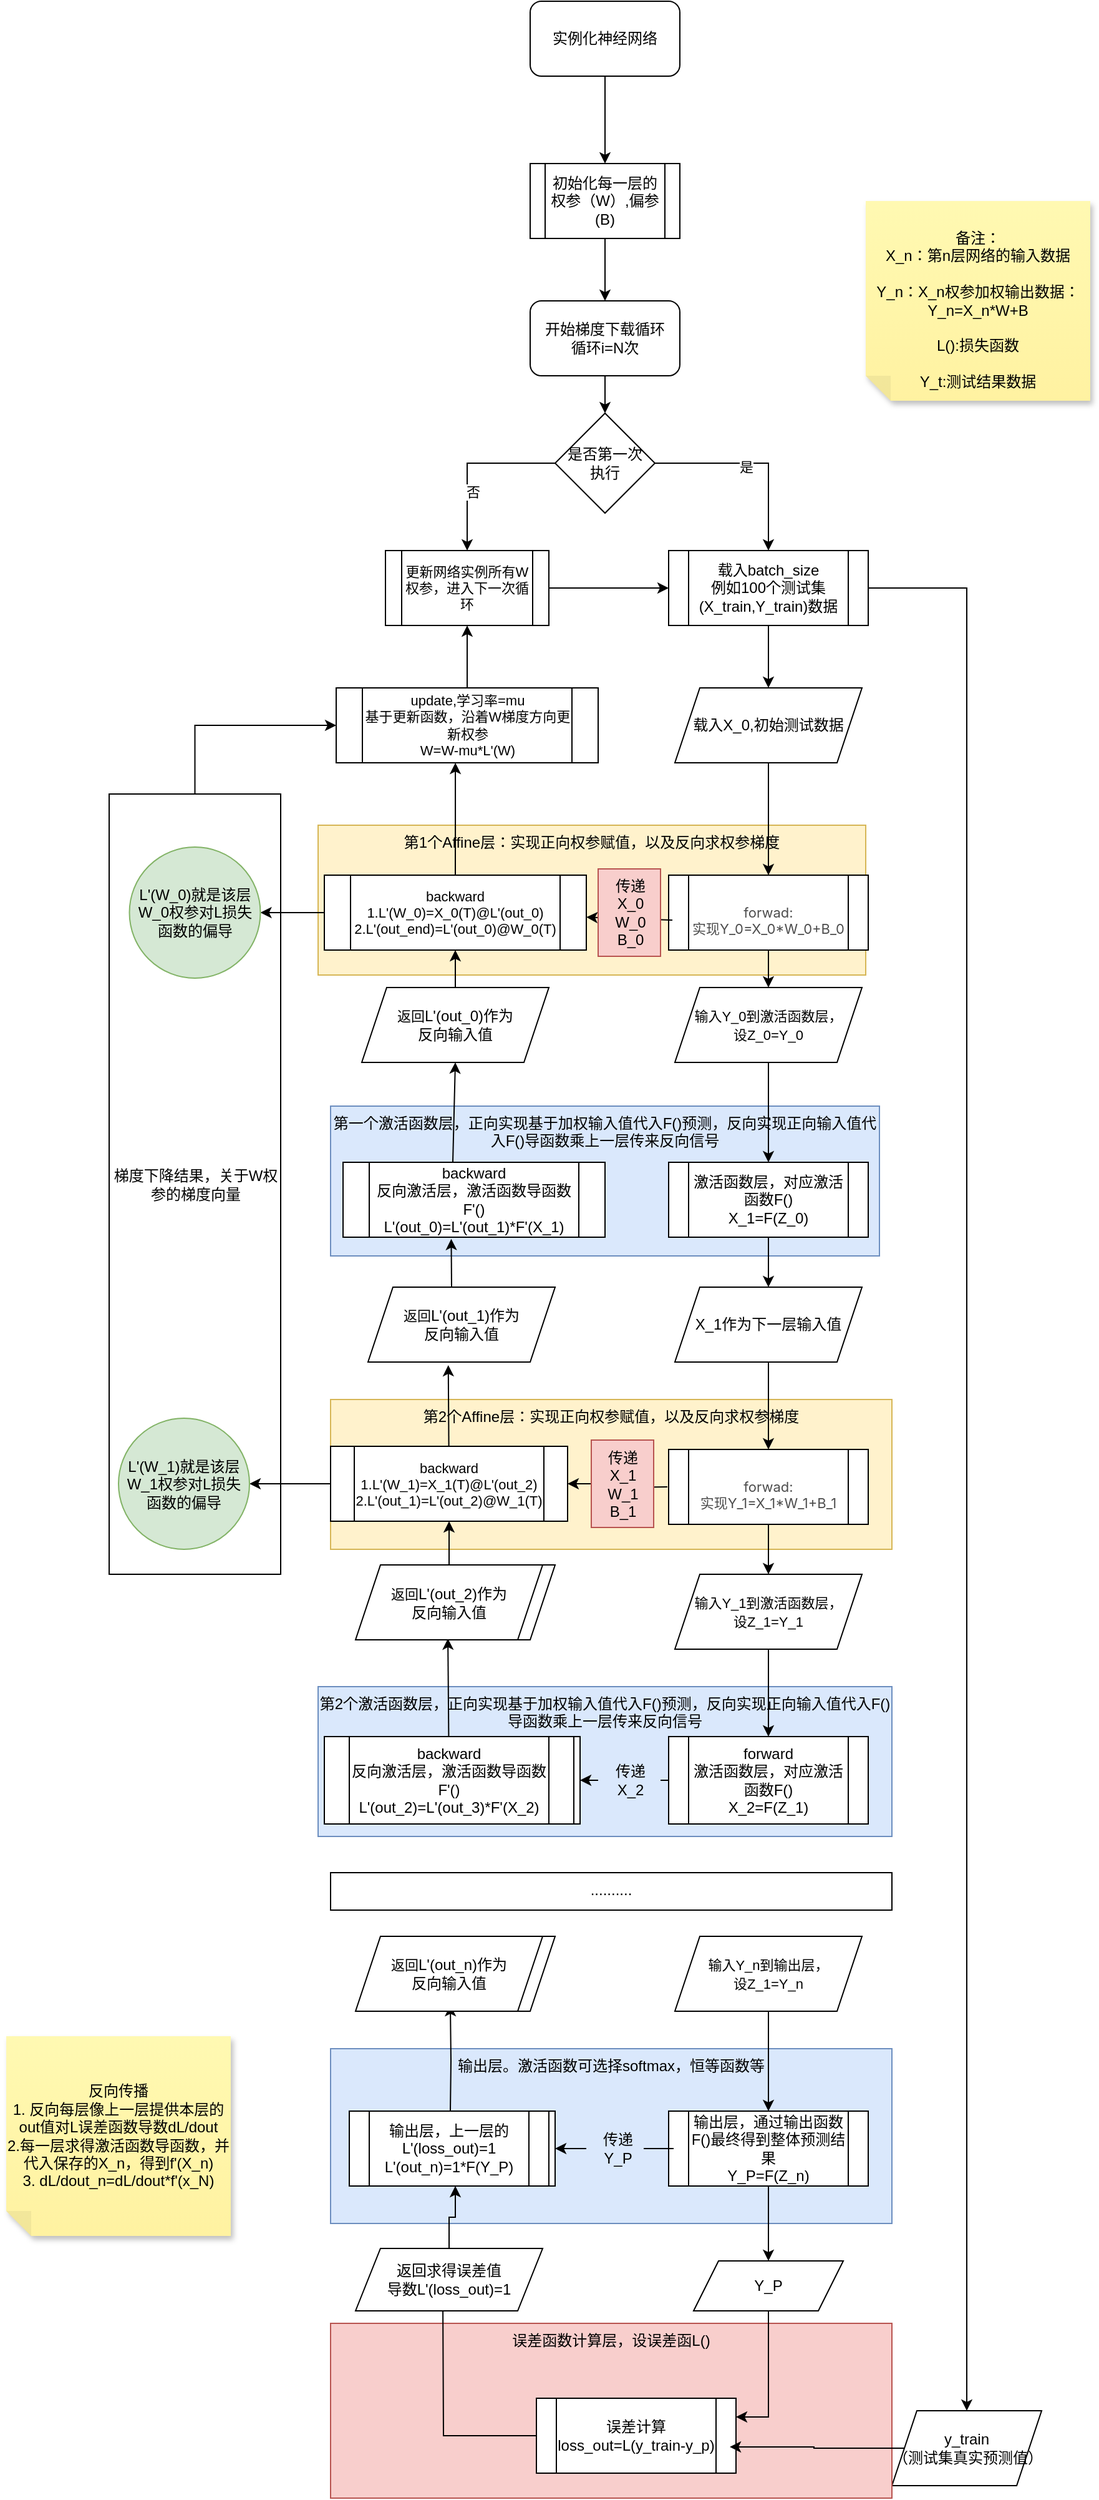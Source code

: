 <mxfile version="20.7.4" type="device"><diagram id="C5RBs43oDa-KdzZeNtuy" name="Page-1"><mxGraphModel dx="3248" dy="2134" grid="1" gridSize="10" guides="1" tooltips="1" connect="1" arrows="1" fold="1" page="1" pageScale="1" pageWidth="827" pageHeight="1169" math="0" shadow="0"><root><mxCell id="WIyWlLk6GJQsqaUBKTNV-0"/><mxCell id="WIyWlLk6GJQsqaUBKTNV-1" parent="WIyWlLk6GJQsqaUBKTNV-0"/><mxCell id="hIa9dAdDlLu55Ho5dlvz-57" style="edgeStyle=orthogonalEdgeStyle;rounded=0;orthogonalLoop=1;jettySize=auto;html=1;entryX=0;entryY=0.5;entryDx=0;entryDy=0;" edge="1" parent="WIyWlLk6GJQsqaUBKTNV-1" source="hIa9dAdDlLu55Ho5dlvz-54" target="hIa9dAdDlLu55Ho5dlvz-26"><mxGeometry relative="1" as="geometry"><Array as="points"><mxPoint x="71" y="250"/></Array></mxGeometry></mxCell><mxCell id="hIa9dAdDlLu55Ho5dlvz-54" value="梯度下降结果，关于W权参的梯度向量" style="rounded=0;whiteSpace=wrap;html=1;" vertex="1" parent="WIyWlLk6GJQsqaUBKTNV-1"><mxGeometry x="2.5" y="305" width="137.5" height="625" as="geometry"/></mxCell><mxCell id="RyURgr3Y3XsO1ozv0hEs-61" value="第一个激活函数层，正向实现基于加权输入值代入F()预测，反向实现正向输入值代入F()导函数乘上一层传来反向信号" style="whiteSpace=wrap;html=1;verticalAlign=top;movable=1;resizable=1;rotatable=1;deletable=1;editable=1;connectable=1;fillColor=#dae8fc;strokeColor=#6c8ebf;" parent="WIyWlLk6GJQsqaUBKTNV-1" vertex="1"><mxGeometry x="180" y="555" width="440" height="120" as="geometry"/></mxCell><mxCell id="RyURgr3Y3XsO1ozv0hEs-0" value="开始梯度下载循环&lt;br&gt;循环i=N次" style="rounded=1;whiteSpace=wrap;html=1;" parent="WIyWlLk6GJQsqaUBKTNV-1" vertex="1"><mxGeometry x="340" y="-90" width="120" height="60" as="geometry"/></mxCell><mxCell id="hIa9dAdDlLu55Ho5dlvz-30" style="edgeStyle=orthogonalEdgeStyle;rounded=0;orthogonalLoop=1;jettySize=auto;html=1;" edge="1" parent="WIyWlLk6GJQsqaUBKTNV-1" source="RyURgr3Y3XsO1ozv0hEs-2" target="RyURgr3Y3XsO1ozv0hEs-31"><mxGeometry relative="1" as="geometry"/></mxCell><mxCell id="hIa9dAdDlLu55Ho5dlvz-59" style="edgeStyle=orthogonalEdgeStyle;rounded=0;orthogonalLoop=1;jettySize=auto;html=1;entryX=0.5;entryY=0;entryDx=0;entryDy=0;" edge="1" parent="WIyWlLk6GJQsqaUBKTNV-1" source="RyURgr3Y3XsO1ozv0hEs-2" target="RyURgr3Y3XsO1ozv0hEs-77"><mxGeometry relative="1" as="geometry"/></mxCell><mxCell id="RyURgr3Y3XsO1ozv0hEs-2" value="载入batch_size&lt;br&gt;例如100个测试集(X_train,Y_train)数据" style="shape=process;whiteSpace=wrap;html=1;backgroundOutline=1;" parent="WIyWlLk6GJQsqaUBKTNV-1" vertex="1"><mxGeometry x="451" y="110" width="160" height="60" as="geometry"/></mxCell><mxCell id="RyURgr3Y3XsO1ozv0hEs-43" value="" style="edgeStyle=orthogonalEdgeStyle;rounded=0;orthogonalLoop=1;jettySize=auto;html=1;fontSize=11;" parent="WIyWlLk6GJQsqaUBKTNV-1" source="RyURgr3Y3XsO1ozv0hEs-6" target="RyURgr3Y3XsO1ozv0hEs-0" edge="1"><mxGeometry relative="1" as="geometry"/></mxCell><mxCell id="RyURgr3Y3XsO1ozv0hEs-6" value="初始化每一层的权参（W）,偏参(B)" style="shape=process;whiteSpace=wrap;html=1;backgroundOutline=1;" parent="WIyWlLk6GJQsqaUBKTNV-1" vertex="1"><mxGeometry x="340" y="-200" width="120" height="60" as="geometry"/></mxCell><mxCell id="RyURgr3Y3XsO1ozv0hEs-9" style="edgeStyle=orthogonalEdgeStyle;rounded=0;orthogonalLoop=1;jettySize=auto;html=1;exitX=0.5;exitY=1;exitDx=0;exitDy=0;" parent="WIyWlLk6GJQsqaUBKTNV-1" source="RyURgr3Y3XsO1ozv0hEs-7" target="RyURgr3Y3XsO1ozv0hEs-6" edge="1"><mxGeometry relative="1" as="geometry"/></mxCell><mxCell id="RyURgr3Y3XsO1ozv0hEs-7" value="实例化神经网络" style="rounded=1;whiteSpace=wrap;html=1;" parent="WIyWlLk6GJQsqaUBKTNV-1" vertex="1"><mxGeometry x="340" y="-330" width="120" height="60" as="geometry"/></mxCell><mxCell id="RyURgr3Y3XsO1ozv0hEs-85" style="edgeStyle=orthogonalEdgeStyle;rounded=0;orthogonalLoop=1;jettySize=auto;html=1;entryX=0.5;entryY=0;entryDx=0;entryDy=0;fontSize=11;" parent="WIyWlLk6GJQsqaUBKTNV-1" source="RyURgr3Y3XsO1ozv0hEs-30" target="RyURgr3Y3XsO1ozv0hEs-44" edge="1"><mxGeometry relative="1" as="geometry"/></mxCell><mxCell id="RyURgr3Y3XsO1ozv0hEs-30" value="激活函数层，对应激活函数F()&lt;br&gt;X_1=F(Z_0)" style="shape=process;whiteSpace=wrap;html=1;backgroundOutline=1;" parent="WIyWlLk6GJQsqaUBKTNV-1" vertex="1"><mxGeometry x="451" y="600" width="160" height="60" as="geometry"/></mxCell><mxCell id="RyURgr3Y3XsO1ozv0hEs-31" value="载入X_0,初始测试数据" style="shape=parallelogram;perimeter=parallelogramPerimeter;whiteSpace=wrap;html=1;fixedSize=1;" parent="WIyWlLk6GJQsqaUBKTNV-1" vertex="1"><mxGeometry x="456" y="220" width="150" height="60" as="geometry"/></mxCell><mxCell id="RyURgr3Y3XsO1ozv0hEs-32" value="&lt;br&gt;备注：&lt;br&gt;X_n：第n层网络的输入数据&lt;br&gt;&lt;br&gt;Y_n：X_n权参加权输出数据：Y_n=X_n*W+B&lt;br&gt;&lt;br&gt;L():损失函数&lt;br&gt;&lt;br&gt;Y_t:测试结果数据" style="shape=note;whiteSpace=wrap;html=1;backgroundOutline=1;fontColor=#000000;darkOpacity=0.05;fillColor=#FFF9B2;strokeColor=none;fillStyle=solid;direction=west;gradientDirection=north;gradientColor=#FFF2A1;shadow=1;size=20;pointerEvents=1;" parent="WIyWlLk6GJQsqaUBKTNV-1" vertex="1"><mxGeometry x="609" y="-170" width="180" height="160" as="geometry"/></mxCell><mxCell id="RyURgr3Y3XsO1ozv0hEs-34" value="第1个Affine层：实现正向权参赋值，以及反向求权参梯度" style="whiteSpace=wrap;html=1;verticalAlign=top;movable=1;resizable=1;rotatable=1;deletable=1;editable=1;connectable=1;fillColor=#fff2cc;strokeColor=#d6b656;" parent="WIyWlLk6GJQsqaUBKTNV-1" vertex="1"><mxGeometry x="170" y="330" width="439" height="120" as="geometry"/></mxCell><mxCell id="RyURgr3Y3XsO1ozv0hEs-44" value="X_1作为下一层输入值" style="shape=parallelogram;perimeter=parallelogramPerimeter;whiteSpace=wrap;html=1;fixedSize=1;" parent="WIyWlLk6GJQsqaUBKTNV-1" vertex="1"><mxGeometry x="456" y="700" width="150" height="60" as="geometry"/></mxCell><mxCell id="RyURgr3Y3XsO1ozv0hEs-86" style="edgeStyle=orthogonalEdgeStyle;rounded=0;orthogonalLoop=1;jettySize=auto;html=1;entryX=0.5;entryY=0;entryDx=0;entryDy=0;fontSize=11;" parent="WIyWlLk6GJQsqaUBKTNV-1" source="RyURgr3Y3XsO1ozv0hEs-49" target="RyURgr3Y3XsO1ozv0hEs-72" edge="1"><mxGeometry relative="1" as="geometry"/></mxCell><mxCell id="RyURgr3Y3XsO1ozv0hEs-49" value="&lt;br style=&quot;border-color: var(--border-color); color: rgb(77, 77, 77); font-family: -apple-system, &amp;quot;SF UI Text&amp;quot;, Arial, &amp;quot;PingFang SC&amp;quot;, &amp;quot;Hiragino Sans GB&amp;quot;, &amp;quot;Microsoft YaHei&amp;quot;, &amp;quot;WenQuanYi Micro Hei&amp;quot;, sans-serif; font-size: 11px; font-variant-ligatures: no-common-ligatures; text-align: start;&quot;&gt;&lt;span style=&quot;color: rgb(77, 77, 77); font-family: -apple-system, &amp;quot;SF UI Text&amp;quot;, Arial, &amp;quot;PingFang SC&amp;quot;, &amp;quot;Hiragino Sans GB&amp;quot;, &amp;quot;Microsoft YaHei&amp;quot;, &amp;quot;WenQuanYi Micro Hei&amp;quot;, sans-serif; font-size: 11px; font-variant-ligatures: no-common-ligatures; text-align: start; background-color: rgb(255, 255, 255);&quot;&gt;forwad:&lt;/span&gt;&lt;br style=&quot;border-color: var(--border-color); color: rgb(77, 77, 77); font-family: -apple-system, &amp;quot;SF UI Text&amp;quot;, Arial, &amp;quot;PingFang SC&amp;quot;, &amp;quot;Hiragino Sans GB&amp;quot;, &amp;quot;Microsoft YaHei&amp;quot;, &amp;quot;WenQuanYi Micro Hei&amp;quot;, sans-serif; font-size: 11px; font-variant-ligatures: no-common-ligatures; text-align: start;&quot;&gt;&lt;span style=&quot;color: rgb(77, 77, 77); font-family: -apple-system, &amp;quot;SF UI Text&amp;quot;, Arial, &amp;quot;PingFang SC&amp;quot;, &amp;quot;Hiragino Sans GB&amp;quot;, &amp;quot;Microsoft YaHei&amp;quot;, &amp;quot;WenQuanYi Micro Hei&amp;quot;, sans-serif; font-size: 11px; font-variant-ligatures: no-common-ligatures; text-align: start; background-color: rgb(255, 255, 255);&quot;&gt;实现Y_0=X_0*W_0+B_0&lt;/span&gt;" style="shape=process;whiteSpace=wrap;html=1;backgroundOutline=1;fontSize=11;movable=1;resizable=1;rotatable=1;deletable=1;editable=1;connectable=1;" parent="WIyWlLk6GJQsqaUBKTNV-1" vertex="1"><mxGeometry x="451" y="370" width="160" height="60" as="geometry"/></mxCell><mxCell id="hIa9dAdDlLu55Ho5dlvz-56" value="" style="edgeStyle=orthogonalEdgeStyle;rounded=0;orthogonalLoop=1;jettySize=auto;html=1;" edge="1" parent="WIyWlLk6GJQsqaUBKTNV-1" source="RyURgr3Y3XsO1ozv0hEs-50" target="hIa9dAdDlLu55Ho5dlvz-21"><mxGeometry relative="1" as="geometry"/></mxCell><mxCell id="RyURgr3Y3XsO1ozv0hEs-50" value="backward&lt;br style=&quot;border-color: var(--border-color);&quot;&gt;1.L'(W_0)=X_0(T)@L'(out_0)&lt;br style=&quot;border-color: var(--border-color);&quot;&gt;2.L'(out_end)=L'(out_0)@W_0(T)" style="shape=process;whiteSpace=wrap;html=1;backgroundOutline=1;fontSize=11;movable=1;resizable=1;rotatable=1;deletable=1;editable=1;connectable=1;" parent="WIyWlLk6GJQsqaUBKTNV-1" vertex="1"><mxGeometry x="175" y="370" width="210" height="60" as="geometry"/></mxCell><mxCell id="RyURgr3Y3XsO1ozv0hEs-53" value="第2个Affine层：实现正向权参赋值，以及反向求权参梯度" style="whiteSpace=wrap;html=1;verticalAlign=top;movable=1;resizable=1;rotatable=1;deletable=1;editable=1;connectable=1;fillColor=#fff2cc;strokeColor=#d6b656;" parent="WIyWlLk6GJQsqaUBKTNV-1" vertex="1"><mxGeometry x="180" y="790" width="450" height="120" as="geometry"/></mxCell><mxCell id="RyURgr3Y3XsO1ozv0hEs-88" style="edgeStyle=orthogonalEdgeStyle;rounded=0;orthogonalLoop=1;jettySize=auto;html=1;fontSize=11;" parent="WIyWlLk6GJQsqaUBKTNV-1" source="RyURgr3Y3XsO1ozv0hEs-54" target="RyURgr3Y3XsO1ozv0hEs-75" edge="1"><mxGeometry relative="1" as="geometry"/></mxCell><mxCell id="RyURgr3Y3XsO1ozv0hEs-54" value="&lt;br style=&quot;border-color: var(--border-color); color: rgb(77, 77, 77); font-family: -apple-system, &amp;quot;SF UI Text&amp;quot;, Arial, &amp;quot;PingFang SC&amp;quot;, &amp;quot;Hiragino Sans GB&amp;quot;, &amp;quot;Microsoft YaHei&amp;quot;, &amp;quot;WenQuanYi Micro Hei&amp;quot;, sans-serif; font-size: 11px; font-variant-ligatures: no-common-ligatures; text-align: start;&quot;&gt;&lt;span style=&quot;color: rgb(77, 77, 77); font-family: -apple-system, &amp;quot;SF UI Text&amp;quot;, Arial, &amp;quot;PingFang SC&amp;quot;, &amp;quot;Hiragino Sans GB&amp;quot;, &amp;quot;Microsoft YaHei&amp;quot;, &amp;quot;WenQuanYi Micro Hei&amp;quot;, sans-serif; font-size: 11px; font-variant-ligatures: no-common-ligatures; text-align: start; background-color: rgb(255, 255, 255);&quot;&gt;forwad:&lt;/span&gt;&lt;br style=&quot;border-color: var(--border-color); color: rgb(77, 77, 77); font-family: -apple-system, &amp;quot;SF UI Text&amp;quot;, Arial, &amp;quot;PingFang SC&amp;quot;, &amp;quot;Hiragino Sans GB&amp;quot;, &amp;quot;Microsoft YaHei&amp;quot;, &amp;quot;WenQuanYi Micro Hei&amp;quot;, sans-serif; font-size: 11px; font-variant-ligatures: no-common-ligatures; text-align: start;&quot;&gt;&lt;span style=&quot;color: rgb(77, 77, 77); font-family: -apple-system, &amp;quot;SF UI Text&amp;quot;, Arial, &amp;quot;PingFang SC&amp;quot;, &amp;quot;Hiragino Sans GB&amp;quot;, &amp;quot;Microsoft YaHei&amp;quot;, &amp;quot;WenQuanYi Micro Hei&amp;quot;, sans-serif; font-size: 11px; font-variant-ligatures: no-common-ligatures; text-align: start; background-color: rgb(255, 255, 255);&quot;&gt;实现Y_1=X_1*W_1+B_1&lt;/span&gt;" style="shape=process;whiteSpace=wrap;html=1;backgroundOutline=1;fontSize=11;movable=1;resizable=1;rotatable=1;deletable=1;editable=1;connectable=1;" parent="WIyWlLk6GJQsqaUBKTNV-1" vertex="1"><mxGeometry x="451" y="830" width="160" height="60" as="geometry"/></mxCell><mxCell id="hIa9dAdDlLu55Ho5dlvz-20" style="edgeStyle=orthogonalEdgeStyle;rounded=0;orthogonalLoop=1;jettySize=auto;html=1;" edge="1" parent="WIyWlLk6GJQsqaUBKTNV-1" source="RyURgr3Y3XsO1ozv0hEs-55" target="hIa9dAdDlLu55Ho5dlvz-19"><mxGeometry relative="1" as="geometry"/></mxCell><mxCell id="RyURgr3Y3XsO1ozv0hEs-55" value="backward&lt;br&gt;1.L'(W_1)=X_1(T)@L'(out_2)&lt;br&gt;2.L'(out_1)=L'(out_2)@W_1(T)" style="shape=process;whiteSpace=wrap;html=1;backgroundOutline=1;fontSize=11;movable=1;resizable=1;rotatable=1;deletable=1;editable=1;connectable=1;" parent="WIyWlLk6GJQsqaUBKTNV-1" vertex="1"><mxGeometry x="180" y="827.5" width="190" height="60" as="geometry"/></mxCell><mxCell id="RyURgr3Y3XsO1ozv0hEs-58" value="" style="endArrow=classic;html=1;rounded=0;fontSize=11;exitX=0.5;exitY=1;exitDx=0;exitDy=0;entryX=0.5;entryY=0;entryDx=0;entryDy=0;edgeStyle=orthogonalEdgeStyle;" parent="WIyWlLk6GJQsqaUBKTNV-1" source="RyURgr3Y3XsO1ozv0hEs-31" target="RyURgr3Y3XsO1ozv0hEs-49" edge="1"><mxGeometry width="50" height="50" relative="1" as="geometry"><mxPoint x="-120" y="390" as="sourcePoint"/><mxPoint x="-70" y="340" as="targetPoint"/></mxGeometry></mxCell><mxCell id="RyURgr3Y3XsO1ozv0hEs-56" style="edgeStyle=orthogonalEdgeStyle;rounded=0;orthogonalLoop=1;jettySize=auto;html=1;fontSize=11;" parent="WIyWlLk6GJQsqaUBKTNV-1" source="RyURgr3Y3XsO1ozv0hEs-44" target="RyURgr3Y3XsO1ozv0hEs-54" edge="1"><mxGeometry relative="1" as="geometry"/></mxCell><mxCell id="RyURgr3Y3XsO1ozv0hEs-62" value="backward&lt;br style=&quot;border-color: var(--border-color);&quot;&gt;反向激活层，激活函数导函数F'()&lt;br style=&quot;border-color: var(--border-color);&quot;&gt;L'(out_0)=L'(out_1)*F'(X_1)" style="shape=process;whiteSpace=wrap;html=1;backgroundOutline=1;" parent="WIyWlLk6GJQsqaUBKTNV-1" vertex="1"><mxGeometry x="190" y="600" width="210" height="60" as="geometry"/></mxCell><mxCell id="RyURgr3Y3XsO1ozv0hEs-63" value=".........." style="whiteSpace=wrap;html=1;verticalAlign=top;movable=1;resizable=1;rotatable=1;deletable=1;editable=1;connectable=1;" parent="WIyWlLk6GJQsqaUBKTNV-1" vertex="1"><mxGeometry x="180" y="1169" width="450" height="30" as="geometry"/></mxCell><mxCell id="RyURgr3Y3XsO1ozv0hEs-64" value="激活函数层，对应激活函数F()&lt;br&gt;X_2=F(Z_1)" style="shape=process;whiteSpace=wrap;html=1;backgroundOutline=1;" parent="WIyWlLk6GJQsqaUBKTNV-1" vertex="1"><mxGeometry x="451" y="1050" width="160" height="60" as="geometry"/></mxCell><mxCell id="RyURgr3Y3XsO1ozv0hEs-65" value="&amp;nbsp;" style="shape=process;whiteSpace=wrap;html=1;backgroundOutline=1;" parent="WIyWlLk6GJQsqaUBKTNV-1" vertex="1"><mxGeometry x="251" y="1050" width="160" height="60" as="geometry"/></mxCell><mxCell id="RyURgr3Y3XsO1ozv0hEs-67" value="第2个激活函数层，正向实现基于加权输入值代入F()预测，反向实现正向输入值代入F()导函数乘上一层传来反向信号" style="whiteSpace=wrap;html=1;verticalAlign=top;movable=1;resizable=1;rotatable=1;deletable=1;editable=1;connectable=1;fillColor=#dae8fc;strokeColor=#6c8ebf;" parent="WIyWlLk6GJQsqaUBKTNV-1" vertex="1"><mxGeometry x="170" y="1020" width="460" height="120" as="geometry"/></mxCell><mxCell id="RyURgr3Y3XsO1ozv0hEs-68" value="forward&lt;br&gt;激活函数层，对应激活函数F()&lt;br&gt;X_2=F(Z_1)" style="shape=process;whiteSpace=wrap;html=1;backgroundOutline=1;" parent="WIyWlLk6GJQsqaUBKTNV-1" vertex="1"><mxGeometry x="451" y="1060" width="160" height="70" as="geometry"/></mxCell><mxCell id="RyURgr3Y3XsO1ozv0hEs-69" value="输出层。激活函数可选择softmax，恒等函数等" style="whiteSpace=wrap;html=1;verticalAlign=top;movable=1;resizable=1;rotatable=1;deletable=1;editable=1;connectable=1;fillColor=#dae8fc;strokeColor=#6c8ebf;" parent="WIyWlLk6GJQsqaUBKTNV-1" vertex="1"><mxGeometry x="180" y="1310" width="450" height="140" as="geometry"/></mxCell><mxCell id="RyURgr3Y3XsO1ozv0hEs-93" style="edgeStyle=orthogonalEdgeStyle;rounded=0;orthogonalLoop=1;jettySize=auto;html=1;entryX=0.5;entryY=0;entryDx=0;entryDy=0;fontSize=11;" parent="WIyWlLk6GJQsqaUBKTNV-1" source="RyURgr3Y3XsO1ozv0hEs-71" target="RyURgr3Y3XsO1ozv0hEs-76" edge="1"><mxGeometry relative="1" as="geometry"/></mxCell><mxCell id="RyURgr3Y3XsO1ozv0hEs-71" value="&lt;span style=&quot;font-size: 11px;&quot;&gt;输入Y_n到输出层，&lt;br&gt;设Z_1=Y_n&lt;/span&gt;" style="shape=parallelogram;perimeter=parallelogramPerimeter;whiteSpace=wrap;html=1;fixedSize=1;" parent="WIyWlLk6GJQsqaUBKTNV-1" vertex="1"><mxGeometry x="456" y="1220" width="150" height="60" as="geometry"/></mxCell><mxCell id="RyURgr3Y3XsO1ozv0hEs-91" style="edgeStyle=orthogonalEdgeStyle;rounded=0;orthogonalLoop=1;jettySize=auto;html=1;entryX=0.5;entryY=0;entryDx=0;entryDy=0;fontSize=11;" parent="WIyWlLk6GJQsqaUBKTNV-1" source="RyURgr3Y3XsO1ozv0hEs-75" target="RyURgr3Y3XsO1ozv0hEs-68" edge="1"><mxGeometry relative="1" as="geometry"/></mxCell><mxCell id="RyURgr3Y3XsO1ozv0hEs-75" value="&lt;span style=&quot;font-size: 11px;&quot;&gt;输入Y_1到激活函数层，&lt;br&gt;设Z_1=Y_1&lt;/span&gt;" style="shape=parallelogram;perimeter=parallelogramPerimeter;whiteSpace=wrap;html=1;fixedSize=1;" parent="WIyWlLk6GJQsqaUBKTNV-1" vertex="1"><mxGeometry x="456" y="930" width="150" height="60" as="geometry"/></mxCell><mxCell id="RyURgr3Y3XsO1ozv0hEs-83" value="" style="edgeStyle=orthogonalEdgeStyle;rounded=0;orthogonalLoop=1;jettySize=auto;html=1;fontSize=11;" parent="WIyWlLk6GJQsqaUBKTNV-1" source="RyURgr3Y3XsO1ozv0hEs-76" target="RyURgr3Y3XsO1ozv0hEs-81" edge="1"><mxGeometry relative="1" as="geometry"/></mxCell><mxCell id="hIa9dAdDlLu55Ho5dlvz-4" style="edgeStyle=orthogonalEdgeStyle;rounded=0;orthogonalLoop=1;jettySize=auto;html=1;exitX=0;exitY=0.5;exitDx=0;exitDy=0;startArrow=none;" edge="1" parent="WIyWlLk6GJQsqaUBKTNV-1" source="hIa9dAdDlLu55Ho5dlvz-6" target="hIa9dAdDlLu55Ho5dlvz-1"><mxGeometry relative="1" as="geometry"/></mxCell><mxCell id="RyURgr3Y3XsO1ozv0hEs-76" value="输出层，通过输出函数F()最终得到整体预测结果&lt;br&gt;Y_P=F(Z_n)" style="shape=process;whiteSpace=wrap;html=1;backgroundOutline=1;" parent="WIyWlLk6GJQsqaUBKTNV-1" vertex="1"><mxGeometry x="451" y="1360" width="160" height="60" as="geometry"/></mxCell><mxCell id="RyURgr3Y3XsO1ozv0hEs-77" value="y_train&lt;br&gt;（测试集真实预测值）" style="shape=parallelogram;perimeter=parallelogramPerimeter;whiteSpace=wrap;html=1;fixedSize=1;" parent="WIyWlLk6GJQsqaUBKTNV-1" vertex="1"><mxGeometry x="630" y="1600" width="120" height="60" as="geometry"/></mxCell><mxCell id="RyURgr3Y3XsO1ozv0hEs-78" value="误差函数计算层，设误差函L()" style="whiteSpace=wrap;html=1;verticalAlign=top;movable=1;resizable=1;rotatable=1;deletable=1;editable=1;connectable=1;fillColor=#f8cecc;strokeColor=#b85450;" parent="WIyWlLk6GJQsqaUBKTNV-1" vertex="1"><mxGeometry x="180" y="1530" width="450" height="140" as="geometry"/></mxCell><mxCell id="hIa9dAdDlLu55Ho5dlvz-12" style="edgeStyle=orthogonalEdgeStyle;rounded=0;orthogonalLoop=1;jettySize=auto;html=1;exitX=0;exitY=0.5;exitDx=0;exitDy=0;" edge="1" parent="WIyWlLk6GJQsqaUBKTNV-1" source="RyURgr3Y3XsO1ozv0hEs-79"><mxGeometry relative="1" as="geometry"><mxPoint x="270" y="1510" as="targetPoint"/></mxGeometry></mxCell><mxCell id="RyURgr3Y3XsO1ozv0hEs-79" value="误差计算&lt;br&gt;loss_out=L(y_train-y_p)" style="shape=process;whiteSpace=wrap;html=1;backgroundOutline=1;" parent="WIyWlLk6GJQsqaUBKTNV-1" vertex="1"><mxGeometry x="345" y="1590" width="160" height="60" as="geometry"/></mxCell><mxCell id="RyURgr3Y3XsO1ozv0hEs-80" style="edgeStyle=orthogonalEdgeStyle;rounded=0;orthogonalLoop=1;jettySize=auto;html=1;entryX=0.969;entryY=0.65;entryDx=0;entryDy=0;entryPerimeter=0;fontSize=11;" parent="WIyWlLk6GJQsqaUBKTNV-1" source="RyURgr3Y3XsO1ozv0hEs-77" target="RyURgr3Y3XsO1ozv0hEs-79" edge="1"><mxGeometry relative="1" as="geometry"/></mxCell><mxCell id="RyURgr3Y3XsO1ozv0hEs-84" style="edgeStyle=orthogonalEdgeStyle;rounded=0;orthogonalLoop=1;jettySize=auto;html=1;entryX=1;entryY=0.25;entryDx=0;entryDy=0;fontSize=11;" parent="WIyWlLk6GJQsqaUBKTNV-1" source="RyURgr3Y3XsO1ozv0hEs-81" target="RyURgr3Y3XsO1ozv0hEs-79" edge="1"><mxGeometry relative="1" as="geometry"/></mxCell><mxCell id="RyURgr3Y3XsO1ozv0hEs-81" value="Y_P" style="shape=parallelogram;perimeter=parallelogramPerimeter;whiteSpace=wrap;html=1;fixedSize=1;" parent="WIyWlLk6GJQsqaUBKTNV-1" vertex="1"><mxGeometry x="471" y="1480" width="120" height="40" as="geometry"/></mxCell><mxCell id="RyURgr3Y3XsO1ozv0hEs-87" style="edgeStyle=orthogonalEdgeStyle;rounded=0;orthogonalLoop=1;jettySize=auto;html=1;fontSize=11;" parent="WIyWlLk6GJQsqaUBKTNV-1" source="RyURgr3Y3XsO1ozv0hEs-72" target="RyURgr3Y3XsO1ozv0hEs-30" edge="1"><mxGeometry relative="1" as="geometry"/></mxCell><mxCell id="RyURgr3Y3XsO1ozv0hEs-72" value="&lt;span style=&quot;font-size: 11px;&quot;&gt;输入Y_0到激活函数层，&lt;br&gt;设Z_0=Y_0&lt;/span&gt;" style="shape=parallelogram;perimeter=parallelogramPerimeter;whiteSpace=wrap;html=1;fixedSize=1;" parent="WIyWlLk6GJQsqaUBKTNV-1" vertex="1"><mxGeometry x="456" y="460" width="150" height="60" as="geometry"/></mxCell><mxCell id="RyURgr3Y3XsO1ozv0hEs-90" value="反向传播&lt;br&gt;1. 反向每层像上一层提供本层的out值对L误差函数导数dL/dout&lt;br&gt;2.每一层求得激活函数导函数，并代入保存的X_n，得到f'(X_n)&lt;br&gt;3. dL/dout_n=dL/dout*f'(x_N)" style="shape=note;whiteSpace=wrap;html=1;backgroundOutline=1;fontColor=#000000;darkOpacity=0.05;fillColor=#FFF9B2;strokeColor=none;fillStyle=solid;direction=west;gradientDirection=north;gradientColor=#FFF2A1;shadow=1;size=20;pointerEvents=1;" parent="WIyWlLk6GJQsqaUBKTNV-1" vertex="1"><mxGeometry x="-80" y="1300" width="180" height="160" as="geometry"/></mxCell><mxCell id="hIa9dAdDlLu55Ho5dlvz-13" value="" style="edgeStyle=orthogonalEdgeStyle;rounded=0;orthogonalLoop=1;jettySize=auto;html=1;" edge="1" parent="WIyWlLk6GJQsqaUBKTNV-1" source="hIa9dAdDlLu55Ho5dlvz-0" target="hIa9dAdDlLu55Ho5dlvz-1"><mxGeometry relative="1" as="geometry"/></mxCell><mxCell id="hIa9dAdDlLu55Ho5dlvz-0" value="返回求得误差值&lt;br&gt;导数L'(loss_out)=1" style="shape=parallelogram;perimeter=parallelogramPerimeter;whiteSpace=wrap;html=1;fixedSize=1;" vertex="1" parent="WIyWlLk6GJQsqaUBKTNV-1"><mxGeometry x="200" y="1470" width="150" height="50" as="geometry"/></mxCell><mxCell id="hIa9dAdDlLu55Ho5dlvz-1" value="输出层，上一层的&lt;br&gt;L'(loss_out)=1&lt;br&gt;L'(out_n)=1*F(Y_P)" style="shape=process;whiteSpace=wrap;html=1;backgroundOutline=1;" vertex="1" parent="WIyWlLk6GJQsqaUBKTNV-1"><mxGeometry x="200" y="1360" width="160" height="60" as="geometry"/></mxCell><mxCell id="hIa9dAdDlLu55Ho5dlvz-2" value="&lt;span style=&quot;font-size: 11px;&quot;&gt;返回&lt;/span&gt;L'(out_n)作为&lt;br&gt;反向输入值" style="shape=parallelogram;perimeter=parallelogramPerimeter;whiteSpace=wrap;html=1;fixedSize=1;" vertex="1" parent="WIyWlLk6GJQsqaUBKTNV-1"><mxGeometry x="210" y="1220" width="150" height="60" as="geometry"/></mxCell><mxCell id="hIa9dAdDlLu55Ho5dlvz-5" value="backward&lt;br&gt;反向激活层，激活函数导函数F'()&lt;br&gt;L'(out_2)=L'(out_3)*F'(X_2)" style="shape=process;whiteSpace=wrap;html=1;backgroundOutline=1;" vertex="1" parent="WIyWlLk6GJQsqaUBKTNV-1"><mxGeometry x="180" y="1060" width="200" height="70" as="geometry"/></mxCell><mxCell id="hIa9dAdDlLu55Ho5dlvz-6" value="传递&lt;br&gt;Y_P" style="text;html=1;align=center;verticalAlign=middle;resizable=0;points=[];autosize=1;strokeColor=none;fillColor=none;" vertex="1" parent="WIyWlLk6GJQsqaUBKTNV-1"><mxGeometry x="385" y="1370" width="50" height="40" as="geometry"/></mxCell><mxCell id="hIa9dAdDlLu55Ho5dlvz-7" value="" style="edgeStyle=orthogonalEdgeStyle;rounded=0;orthogonalLoop=1;jettySize=auto;html=1;exitX=0;exitY=0.5;exitDx=0;exitDy=0;endArrow=none;" edge="1" parent="WIyWlLk6GJQsqaUBKTNV-1" source="RyURgr3Y3XsO1ozv0hEs-76" target="hIa9dAdDlLu55Ho5dlvz-6"><mxGeometry relative="1" as="geometry"><mxPoint x="451" y="1390" as="sourcePoint"/><mxPoint x="360" y="1390" as="targetPoint"/></mxGeometry></mxCell><mxCell id="hIa9dAdDlLu55Ho5dlvz-9" value="" style="endArrow=classic;html=1;rounded=0;exitX=0;exitY=0.5;exitDx=0;exitDy=0;entryX=1;entryY=0.5;entryDx=0;entryDy=0;startArrow=none;" edge="1" parent="WIyWlLk6GJQsqaUBKTNV-1" source="hIa9dAdDlLu55Ho5dlvz-8" target="hIa9dAdDlLu55Ho5dlvz-5"><mxGeometry width="50" height="50" relative="1" as="geometry"><mxPoint x="190" y="1230" as="sourcePoint"/><mxPoint x="240" y="1180" as="targetPoint"/></mxGeometry></mxCell><mxCell id="hIa9dAdDlLu55Ho5dlvz-8" value="传递&lt;br&gt;X_2" style="text;html=1;align=center;verticalAlign=middle;resizable=0;points=[];autosize=1;strokeColor=none;fillColor=none;" vertex="1" parent="WIyWlLk6GJQsqaUBKTNV-1"><mxGeometry x="394.5" y="1075" width="50" height="40" as="geometry"/></mxCell><mxCell id="hIa9dAdDlLu55Ho5dlvz-10" value="" style="endArrow=none;html=1;rounded=0;exitX=0;exitY=0.5;exitDx=0;exitDy=0;entryX=1;entryY=0.5;entryDx=0;entryDy=0;" edge="1" parent="WIyWlLk6GJQsqaUBKTNV-1" source="RyURgr3Y3XsO1ozv0hEs-68" target="hIa9dAdDlLu55Ho5dlvz-8"><mxGeometry width="50" height="50" relative="1" as="geometry"><mxPoint x="451" y="1100" as="sourcePoint"/><mxPoint x="355" y="1100" as="targetPoint"/></mxGeometry></mxCell><mxCell id="hIa9dAdDlLu55Ho5dlvz-11" value="&lt;span style=&quot;font-size: 11px;&quot;&gt;返回&lt;/span&gt;L'(out_2)作为&lt;br&gt;反向输入值" style="shape=parallelogram;perimeter=parallelogramPerimeter;whiteSpace=wrap;html=1;fixedSize=1;" vertex="1" parent="WIyWlLk6GJQsqaUBKTNV-1"><mxGeometry x="210" y="922.5" width="150" height="60" as="geometry"/></mxCell><mxCell id="hIa9dAdDlLu55Ho5dlvz-17" style="edgeStyle=orthogonalEdgeStyle;rounded=0;orthogonalLoop=1;jettySize=auto;html=1;entryX=1;entryY=0.5;entryDx=0;entryDy=0;" edge="1" parent="WIyWlLk6GJQsqaUBKTNV-1" target="RyURgr3Y3XsO1ozv0hEs-55"><mxGeometry relative="1" as="geometry"><mxPoint x="450" y="860" as="sourcePoint"/><mxPoint x="940" y="930" as="targetPoint"/></mxGeometry></mxCell><mxCell id="hIa9dAdDlLu55Ho5dlvz-18" value="传递&lt;br&gt;X_1&lt;br&gt;W_1&lt;br&gt;B_1" style="text;html=1;align=center;verticalAlign=middle;resizable=0;points=[];autosize=1;strokeColor=#b85450;fillColor=#f8cecc;" vertex="1" parent="WIyWlLk6GJQsqaUBKTNV-1"><mxGeometry x="389" y="822.5" width="50" height="70" as="geometry"/></mxCell><mxCell id="hIa9dAdDlLu55Ho5dlvz-19" value="L'(W_1)就是该层W_1权参对L损失函数的偏导" style="ellipse;whiteSpace=wrap;html=1;aspect=fixed;fillColor=#d5e8d4;strokeColor=#82b366;" vertex="1" parent="WIyWlLk6GJQsqaUBKTNV-1"><mxGeometry x="10" y="805" width="105" height="105" as="geometry"/></mxCell><mxCell id="hIa9dAdDlLu55Ho5dlvz-21" value="L'(W_0)就是该层W_0权参对L损失函数的偏导" style="ellipse;whiteSpace=wrap;html=1;aspect=fixed;fillColor=#d5e8d4;strokeColor=#82b366;" vertex="1" parent="WIyWlLk6GJQsqaUBKTNV-1"><mxGeometry x="18.75" y="347.5" width="105" height="105" as="geometry"/></mxCell><mxCell id="hIa9dAdDlLu55Ho5dlvz-22" value="&lt;span style=&quot;font-size: 11px;&quot;&gt;返回&lt;/span&gt;L'(out_1)作为&lt;br&gt;反向输入值" style="shape=parallelogram;perimeter=parallelogramPerimeter;whiteSpace=wrap;html=1;fixedSize=1;" vertex="1" parent="WIyWlLk6GJQsqaUBKTNV-1"><mxGeometry x="210" y="700" width="150" height="60" as="geometry"/></mxCell><mxCell id="hIa9dAdDlLu55Ho5dlvz-23" value="&lt;span style=&quot;font-size: 11px;&quot;&gt;返回&lt;/span&gt;L'(out_0)作为&lt;br&gt;反向输入值" style="shape=parallelogram;perimeter=parallelogramPerimeter;whiteSpace=wrap;html=1;fixedSize=1;" vertex="1" parent="WIyWlLk6GJQsqaUBKTNV-1"><mxGeometry x="205" y="460" width="150" height="60" as="geometry"/></mxCell><mxCell id="hIa9dAdDlLu55Ho5dlvz-25" value="" style="endArrow=classic;html=1;rounded=0;exitX=1.19;exitY=0.586;exitDx=0;exitDy=0;exitPerimeter=0;" edge="1" parent="WIyWlLk6GJQsqaUBKTNV-1" source="hIa9dAdDlLu55Ho5dlvz-24" target="RyURgr3Y3XsO1ozv0hEs-50"><mxGeometry width="50" height="50" relative="1" as="geometry"><mxPoint x="190" y="530" as="sourcePoint"/><mxPoint x="240" y="480" as="targetPoint"/></mxGeometry></mxCell><mxCell id="hIa9dAdDlLu55Ho5dlvz-24" value="传递&lt;br&gt;X_0&lt;br&gt;W_0&lt;br&gt;B_0" style="text;html=1;align=center;verticalAlign=middle;resizable=0;points=[];autosize=1;strokeColor=#b85450;fillColor=#f8cecc;" vertex="1" parent="WIyWlLk6GJQsqaUBKTNV-1"><mxGeometry x="394.5" y="365" width="50" height="70" as="geometry"/></mxCell><mxCell id="hIa9dAdDlLu55Ho5dlvz-32" value="" style="edgeStyle=orthogonalEdgeStyle;rounded=0;orthogonalLoop=1;jettySize=auto;html=1;" edge="1" parent="WIyWlLk6GJQsqaUBKTNV-1" source="hIa9dAdDlLu55Ho5dlvz-26" target="hIa9dAdDlLu55Ho5dlvz-31"><mxGeometry relative="1" as="geometry"/></mxCell><mxCell id="hIa9dAdDlLu55Ho5dlvz-26" value="update,学习率=mu&lt;br&gt;基于更新函数，沿着W梯度方向更新权参&lt;br&gt;W=W-mu*L'(W)" style="shape=process;whiteSpace=wrap;html=1;backgroundOutline=1;fontSize=11;movable=1;resizable=1;rotatable=1;deletable=1;editable=1;connectable=1;" vertex="1" parent="WIyWlLk6GJQsqaUBKTNV-1"><mxGeometry x="184.5" y="220" width="210" height="60" as="geometry"/></mxCell><mxCell id="hIa9dAdDlLu55Ho5dlvz-28" style="edgeStyle=orthogonalEdgeStyle;rounded=0;orthogonalLoop=1;jettySize=auto;html=1;" edge="1" parent="WIyWlLk6GJQsqaUBKTNV-1" source="hIa9dAdDlLu55Ho5dlvz-27" target="RyURgr3Y3XsO1ozv0hEs-2"><mxGeometry relative="1" as="geometry"/></mxCell><mxCell id="hIa9dAdDlLu55Ho5dlvz-29" value="是" style="edgeLabel;html=1;align=center;verticalAlign=middle;resizable=0;points=[];" vertex="1" connectable="0" parent="hIa9dAdDlLu55Ho5dlvz-28"><mxGeometry x="-0.102" y="-3" relative="1" as="geometry"><mxPoint as="offset"/></mxGeometry></mxCell><mxCell id="hIa9dAdDlLu55Ho5dlvz-33" style="edgeStyle=orthogonalEdgeStyle;rounded=0;orthogonalLoop=1;jettySize=auto;html=1;entryX=0.5;entryY=0;entryDx=0;entryDy=0;" edge="1" parent="WIyWlLk6GJQsqaUBKTNV-1" source="hIa9dAdDlLu55Ho5dlvz-27" target="hIa9dAdDlLu55Ho5dlvz-31"><mxGeometry relative="1" as="geometry"/></mxCell><mxCell id="hIa9dAdDlLu55Ho5dlvz-35" value="否" style="edgeLabel;html=1;align=center;verticalAlign=middle;resizable=0;points=[];" vertex="1" connectable="0" parent="hIa9dAdDlLu55Ho5dlvz-33"><mxGeometry x="0.317" y="4" relative="1" as="geometry"><mxPoint y="1" as="offset"/></mxGeometry></mxCell><mxCell id="hIa9dAdDlLu55Ho5dlvz-27" value="是否第一次&lt;br&gt;执行" style="rhombus;whiteSpace=wrap;html=1;" vertex="1" parent="WIyWlLk6GJQsqaUBKTNV-1"><mxGeometry x="360" width="80" height="80" as="geometry"/></mxCell><mxCell id="hIa9dAdDlLu55Ho5dlvz-34" style="edgeStyle=orthogonalEdgeStyle;rounded=0;orthogonalLoop=1;jettySize=auto;html=1;entryX=0;entryY=0.5;entryDx=0;entryDy=0;" edge="1" parent="WIyWlLk6GJQsqaUBKTNV-1" source="hIa9dAdDlLu55Ho5dlvz-31" target="RyURgr3Y3XsO1ozv0hEs-2"><mxGeometry relative="1" as="geometry"/></mxCell><mxCell id="hIa9dAdDlLu55Ho5dlvz-31" value="更新网络实例所有W权参，进入下一次循环" style="shape=process;whiteSpace=wrap;html=1;backgroundOutline=1;fontSize=11;movable=1;resizable=1;rotatable=1;deletable=1;editable=1;connectable=1;" vertex="1" parent="WIyWlLk6GJQsqaUBKTNV-1"><mxGeometry x="224" y="110" width="131" height="60" as="geometry"/></mxCell><mxCell id="hIa9dAdDlLu55Ho5dlvz-37" value="" style="edgeStyle=orthogonalEdgeStyle;rounded=0;orthogonalLoop=1;jettySize=auto;html=1;entryX=0.44;entryY=0.917;entryDx=0;entryDy=0;entryPerimeter=0;" edge="1" parent="WIyWlLk6GJQsqaUBKTNV-1" target="hIa9dAdDlLu55Ho5dlvz-2"><mxGeometry relative="1" as="geometry"><mxPoint x="276" y="1360" as="sourcePoint"/><mxPoint x="300" y="1440" as="targetPoint"/></mxGeometry></mxCell><mxCell id="hIa9dAdDlLu55Ho5dlvz-39" value="" style="endArrow=classic;html=1;rounded=0;entryX=0.427;entryY=0.983;entryDx=0;entryDy=0;entryPerimeter=0;" edge="1" parent="WIyWlLk6GJQsqaUBKTNV-1" source="hIa9dAdDlLu55Ho5dlvz-44" target="hIa9dAdDlLu55Ho5dlvz-11"><mxGeometry width="50" height="50" relative="1" as="geometry"><mxPoint x="190" y="1330" as="sourcePoint"/><mxPoint x="240" y="1280" as="targetPoint"/></mxGeometry></mxCell><mxCell id="hIa9dAdDlLu55Ho5dlvz-41" value="" style="endArrow=classic;html=1;rounded=0;" edge="1" parent="WIyWlLk6GJQsqaUBKTNV-1" target="RyURgr3Y3XsO1ozv0hEs-55"><mxGeometry width="50" height="50" relative="1" as="geometry"><mxPoint x="275" y="930" as="sourcePoint"/><mxPoint x="240" y="1080" as="targetPoint"/></mxGeometry></mxCell><mxCell id="hIa9dAdDlLu55Ho5dlvz-42" value="backward&lt;br&gt;1.L'(W_1)=X_1(T)@L'(out_2)&lt;br&gt;2.L'(out_1)=L'(out_2)@W_1(T)" style="shape=process;whiteSpace=wrap;html=1;backgroundOutline=1;fontSize=11;movable=1;resizable=1;rotatable=1;deletable=1;editable=1;connectable=1;" vertex="1" parent="WIyWlLk6GJQsqaUBKTNV-1"><mxGeometry x="180" y="827.5" width="190" height="60" as="geometry"/></mxCell><mxCell id="hIa9dAdDlLu55Ho5dlvz-43" value="&lt;span style=&quot;font-size: 11px;&quot;&gt;返回&lt;/span&gt;L'(out_2)作为&lt;br&gt;反向输入值" style="shape=parallelogram;perimeter=parallelogramPerimeter;whiteSpace=wrap;html=1;fixedSize=1;" vertex="1" parent="WIyWlLk6GJQsqaUBKTNV-1"><mxGeometry x="200" y="922.5" width="150" height="60" as="geometry"/></mxCell><mxCell id="hIa9dAdDlLu55Ho5dlvz-44" value="backward&lt;br&gt;反向激活层，激活函数导函数F'()&lt;br&gt;L'(out_2)=L'(out_3)*F'(X_2)" style="shape=process;whiteSpace=wrap;html=1;backgroundOutline=1;" vertex="1" parent="WIyWlLk6GJQsqaUBKTNV-1"><mxGeometry x="175" y="1060" width="200" height="70" as="geometry"/></mxCell><mxCell id="hIa9dAdDlLu55Ho5dlvz-45" value="&lt;span style=&quot;font-size: 11px;&quot;&gt;返回&lt;/span&gt;L'(out_n)作为&lt;br&gt;反向输入值" style="shape=parallelogram;perimeter=parallelogramPerimeter;whiteSpace=wrap;html=1;fixedSize=1;" vertex="1" parent="WIyWlLk6GJQsqaUBKTNV-1"><mxGeometry x="200" y="1220" width="150" height="60" as="geometry"/></mxCell><mxCell id="hIa9dAdDlLu55Ho5dlvz-46" value="输出层，上一层的&lt;br&gt;L'(loss_out)=1&lt;br&gt;L'(out_n)=1*F(Y_P)" style="shape=process;whiteSpace=wrap;html=1;backgroundOutline=1;" vertex="1" parent="WIyWlLk6GJQsqaUBKTNV-1"><mxGeometry x="195" y="1360" width="160" height="60" as="geometry"/></mxCell><mxCell id="hIa9dAdDlLu55Ho5dlvz-48" value="" style="endArrow=classic;html=1;rounded=0;entryX=0.413;entryY=1.022;entryDx=0;entryDy=0;entryPerimeter=0;" edge="1" parent="WIyWlLk6GJQsqaUBKTNV-1" target="RyURgr3Y3XsO1ozv0hEs-62"><mxGeometry width="50" height="50" relative="1" as="geometry"><mxPoint x="277" y="700" as="sourcePoint"/><mxPoint x="220" y="600" as="targetPoint"/></mxGeometry></mxCell><mxCell id="hIa9dAdDlLu55Ho5dlvz-49" value="" style="endArrow=classic;html=1;rounded=0;entryX=0.429;entryY=1.041;entryDx=0;entryDy=0;entryPerimeter=0;" edge="1" parent="WIyWlLk6GJQsqaUBKTNV-1" source="hIa9dAdDlLu55Ho5dlvz-42" target="hIa9dAdDlLu55Ho5dlvz-22"><mxGeometry width="50" height="50" relative="1" as="geometry"><mxPoint x="295.0" y="710" as="sourcePoint"/><mxPoint x="286.73" y="671.32" as="targetPoint"/></mxGeometry></mxCell><mxCell id="hIa9dAdDlLu55Ho5dlvz-51" value="" style="endArrow=classic;html=1;rounded=0;entryX=0.5;entryY=1;entryDx=0;entryDy=0;" edge="1" parent="WIyWlLk6GJQsqaUBKTNV-1" source="hIa9dAdDlLu55Ho5dlvz-23" target="RyURgr3Y3XsO1ozv0hEs-50"><mxGeometry width="50" height="50" relative="1" as="geometry"><mxPoint x="170" y="540" as="sourcePoint"/><mxPoint x="220" y="490" as="targetPoint"/></mxGeometry></mxCell><mxCell id="hIa9dAdDlLu55Ho5dlvz-52" value="" style="endArrow=classic;html=1;rounded=0;entryX=0.5;entryY=1;entryDx=0;entryDy=0;" edge="1" parent="WIyWlLk6GJQsqaUBKTNV-1" target="hIa9dAdDlLu55Ho5dlvz-23"><mxGeometry width="50" height="50" relative="1" as="geometry"><mxPoint x="278" y="600" as="sourcePoint"/><mxPoint x="282.02" y="438.38" as="targetPoint"/></mxGeometry></mxCell><mxCell id="hIa9dAdDlLu55Ho5dlvz-53" value="" style="endArrow=classic;html=1;rounded=0;entryX=0.455;entryY=1;entryDx=0;entryDy=0;entryPerimeter=0;" edge="1" parent="WIyWlLk6GJQsqaUBKTNV-1" source="RyURgr3Y3XsO1ozv0hEs-50" target="hIa9dAdDlLu55Ho5dlvz-26"><mxGeometry width="50" height="50" relative="1" as="geometry"><mxPoint x="170" y="540" as="sourcePoint"/><mxPoint x="280" y="270" as="targetPoint"/></mxGeometry></mxCell><mxCell id="hIa9dAdDlLu55Ho5dlvz-58" value="" style="endArrow=classic;html=1;rounded=0;exitX=0.5;exitY=1;exitDx=0;exitDy=0;entryX=0.5;entryY=0;entryDx=0;entryDy=0;" edge="1" parent="WIyWlLk6GJQsqaUBKTNV-1" source="RyURgr3Y3XsO1ozv0hEs-0" target="hIa9dAdDlLu55Ho5dlvz-27"><mxGeometry width="50" height="50" relative="1" as="geometry"><mxPoint x="170" y="-180" as="sourcePoint"/><mxPoint x="220" y="-230" as="targetPoint"/></mxGeometry></mxCell></root></mxGraphModel></diagram></mxfile>